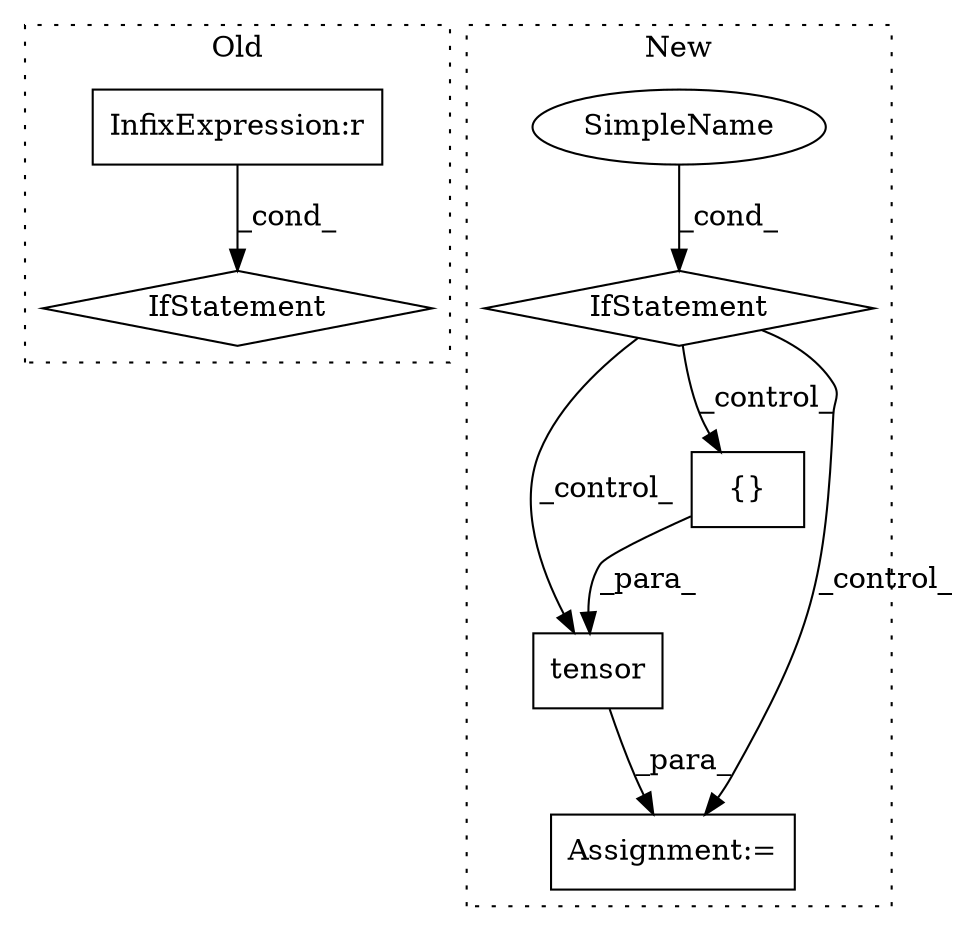 digraph G {
subgraph cluster0 {
1 [label="IfStatement" a="25" s="4415" l="3" shape="diamond"];
7 [label="InfixExpression:r" a="27" s="4406" l="4" shape="box"];
label = "Old";
style="dotted";
}
subgraph cluster1 {
2 [label="tensor" a="32" s="4672,4703" l="7,1" shape="box"];
3 [label="Assignment:=" a="7" s="4665" l="1" shape="box"];
4 [label="SimpleName" a="42" s="" l="" shape="ellipse"];
5 [label="IfStatement" a="25" s="4631,4649" l="4,2" shape="diamond"];
6 [label="{}" a="4" s="4688" l="2" shape="box"];
label = "New";
style="dotted";
}
2 -> 3 [label="_para_"];
4 -> 5 [label="_cond_"];
5 -> 6 [label="_control_"];
5 -> 2 [label="_control_"];
5 -> 3 [label="_control_"];
6 -> 2 [label="_para_"];
7 -> 1 [label="_cond_"];
}
